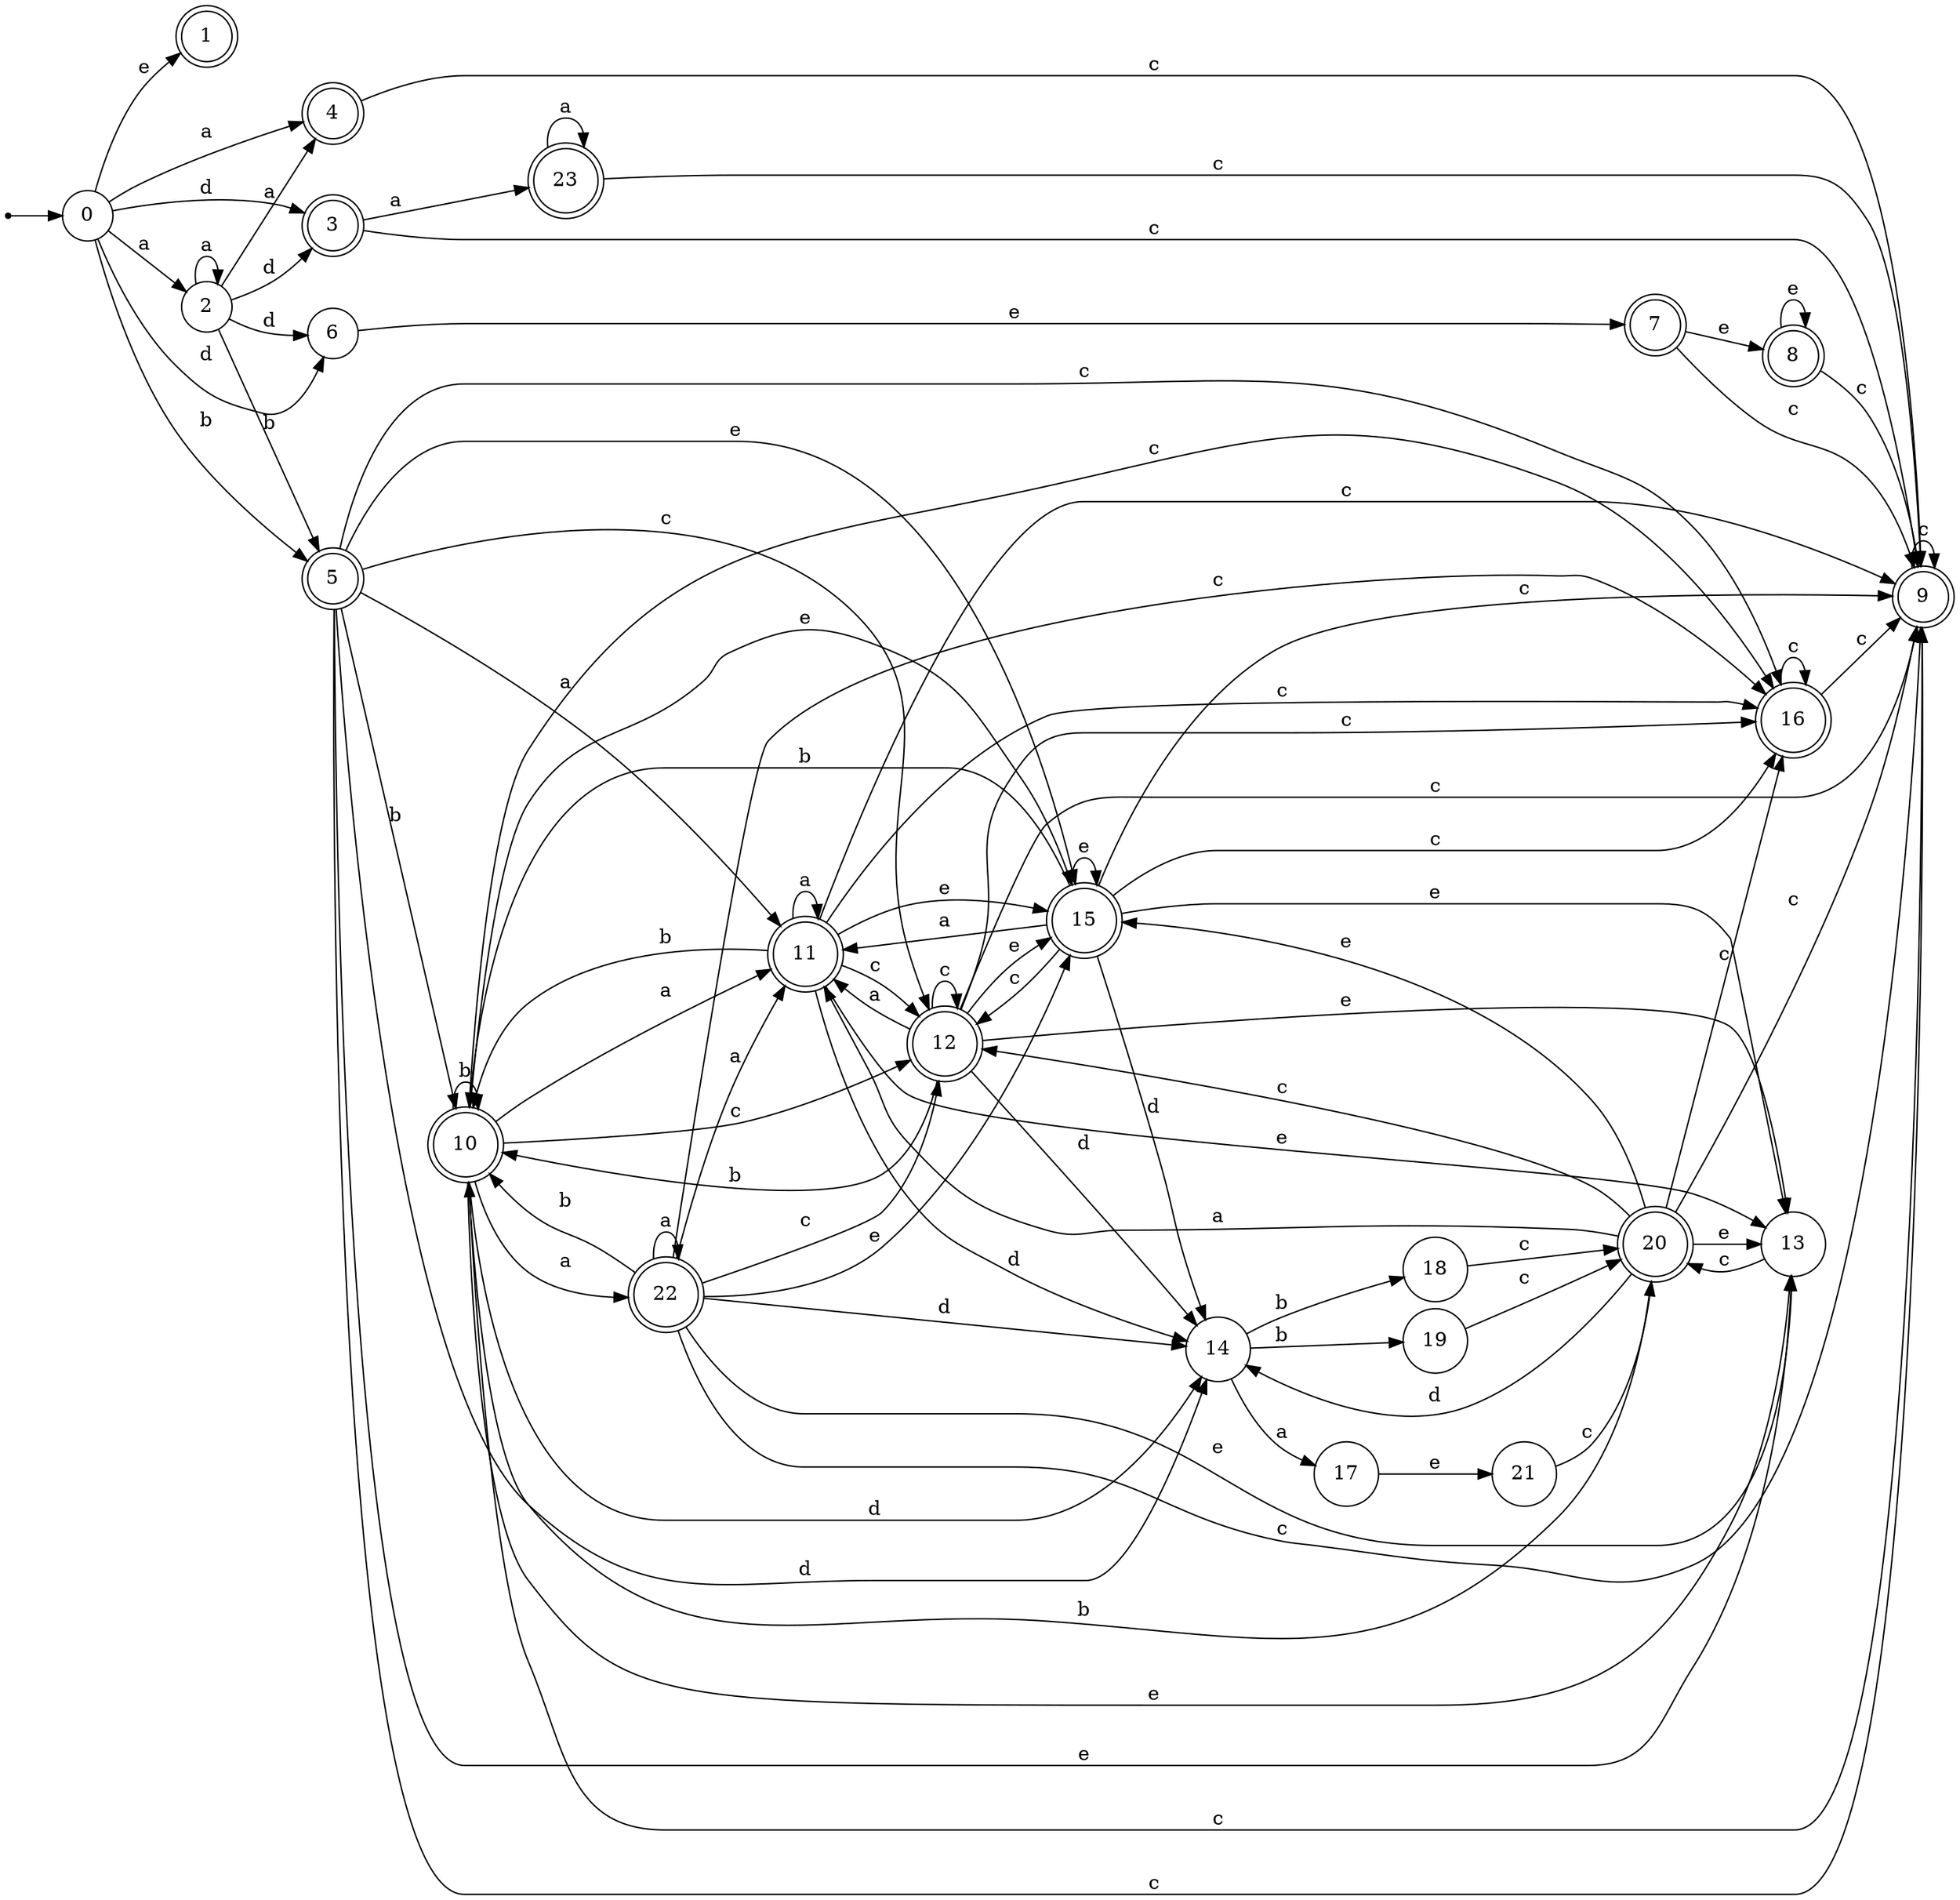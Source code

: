 digraph finite_state_machine {
rankdir=LR;
size="20,20";
node [shape = point]; "dummy0"
node [shape = circle]; "0";
"dummy0" -> "0";
node [shape = doublecircle]; "1";node [shape = circle]; "2";
node [shape = doublecircle]; "3";node [shape = doublecircle]; "4";node [shape = doublecircle]; "5";node [shape = circle]; "6";
node [shape = doublecircle]; "7";node [shape = doublecircle]; "8";node [shape = doublecircle]; "9";node [shape = doublecircle]; "10";node [shape = doublecircle]; "11";node [shape = doublecircle]; "12";node [shape = circle]; "13";
node [shape = circle]; "14";
node [shape = doublecircle]; "15";node [shape = doublecircle]; "16";node [shape = circle]; "17";
node [shape = circle]; "18";
node [shape = circle]; "19";
node [shape = doublecircle]; "20";node [shape = circle]; "21";
node [shape = doublecircle]; "22";node [shape = doublecircle]; "23";"0" -> "1" [label = "e"];
 "0" -> "2" [label = "a"];
 "0" -> "4" [label = "a"];
 "0" -> "3" [label = "d"];
 "0" -> "6" [label = "d"];
 "0" -> "5" [label = "b"];
 "6" -> "7" [label = "e"];
 "7" -> "8" [label = "e"];
 "7" -> "9" [label = "c"];
 "9" -> "9" [label = "c"];
 "8" -> "8" [label = "e"];
 "8" -> "9" [label = "c"];
 "5" -> "10" [label = "b"];
 "5" -> "11" [label = "a"];
 "5" -> "16" [label = "c"];
 "5" -> "9" [label = "c"];
 "5" -> "12" [label = "c"];
 "5" -> "13" [label = "e"];
 "5" -> "15" [label = "e"];
 "5" -> "14" [label = "d"];
 "16" -> "16" [label = "c"];
 "16" -> "9" [label = "c"];
 "15" -> "13" [label = "e"];
 "15" -> "15" [label = "e"];
 "15" -> "10" [label = "b"];
 "15" -> "11" [label = "a"];
 "15" -> "16" [label = "c"];
 "15" -> "9" [label = "c"];
 "15" -> "12" [label = "c"];
 "15" -> "14" [label = "d"];
 "14" -> "17" [label = "a"];
 "14" -> "18" [label = "b"];
 "14" -> "19" [label = "b"];
 "19" -> "20" [label = "c"];
 "20" -> "13" [label = "e"];
 "20" -> "15" [label = "e"];
 "20" -> "14" [label = "d"];
 "20" -> "10" [label = "b"];
 "20" -> "11" [label = "a"];
 "20" -> "16" [label = "c"];
 "20" -> "9" [label = "c"];
 "20" -> "12" [label = "c"];
 "18" -> "20" [label = "c"];
 "17" -> "21" [label = "e"];
 "21" -> "20" [label = "c"];
 "13" -> "20" [label = "c"];
 "12" -> "16" [label = "c"];
 "12" -> "9" [label = "c"];
 "12" -> "12" [label = "c"];
 "12" -> "11" [label = "a"];
 "12" -> "10" [label = "b"];
 "12" -> "13" [label = "e"];
 "12" -> "15" [label = "e"];
 "12" -> "14" [label = "d"];
 "11" -> "11" [label = "a"];
 "11" -> "16" [label = "c"];
 "11" -> "9" [label = "c"];
 "11" -> "12" [label = "c"];
 "11" -> "10" [label = "b"];
 "11" -> "13" [label = "e"];
 "11" -> "15" [label = "e"];
 "11" -> "14" [label = "d"];
 "10" -> "10" [label = "b"];
 "10" -> "11" [label = "a"];
 "10" -> "22" [label = "a"];
 "10" -> "16" [label = "c"];
 "10" -> "9" [label = "c"];
 "10" -> "12" [label = "c"];
 "10" -> "13" [label = "e"];
 "10" -> "15" [label = "e"];
 "10" -> "14" [label = "d"];
 "22" -> "11" [label = "a"];
 "22" -> "22" [label = "a"];
 "22" -> "10" [label = "b"];
 "22" -> "16" [label = "c"];
 "22" -> "9" [label = "c"];
 "22" -> "12" [label = "c"];
 "22" -> "13" [label = "e"];
 "22" -> "15" [label = "e"];
 "22" -> "14" [label = "d"];
 "4" -> "9" [label = "c"];
 "3" -> "23" [label = "a"];
 "3" -> "9" [label = "c"];
 "23" -> "23" [label = "a"];
 "23" -> "9" [label = "c"];
 "2" -> "2" [label = "a"];
 "2" -> "4" [label = "a"];
 "2" -> "3" [label = "d"];
 "2" -> "6" [label = "d"];
 "2" -> "5" [label = "b"];
 }
